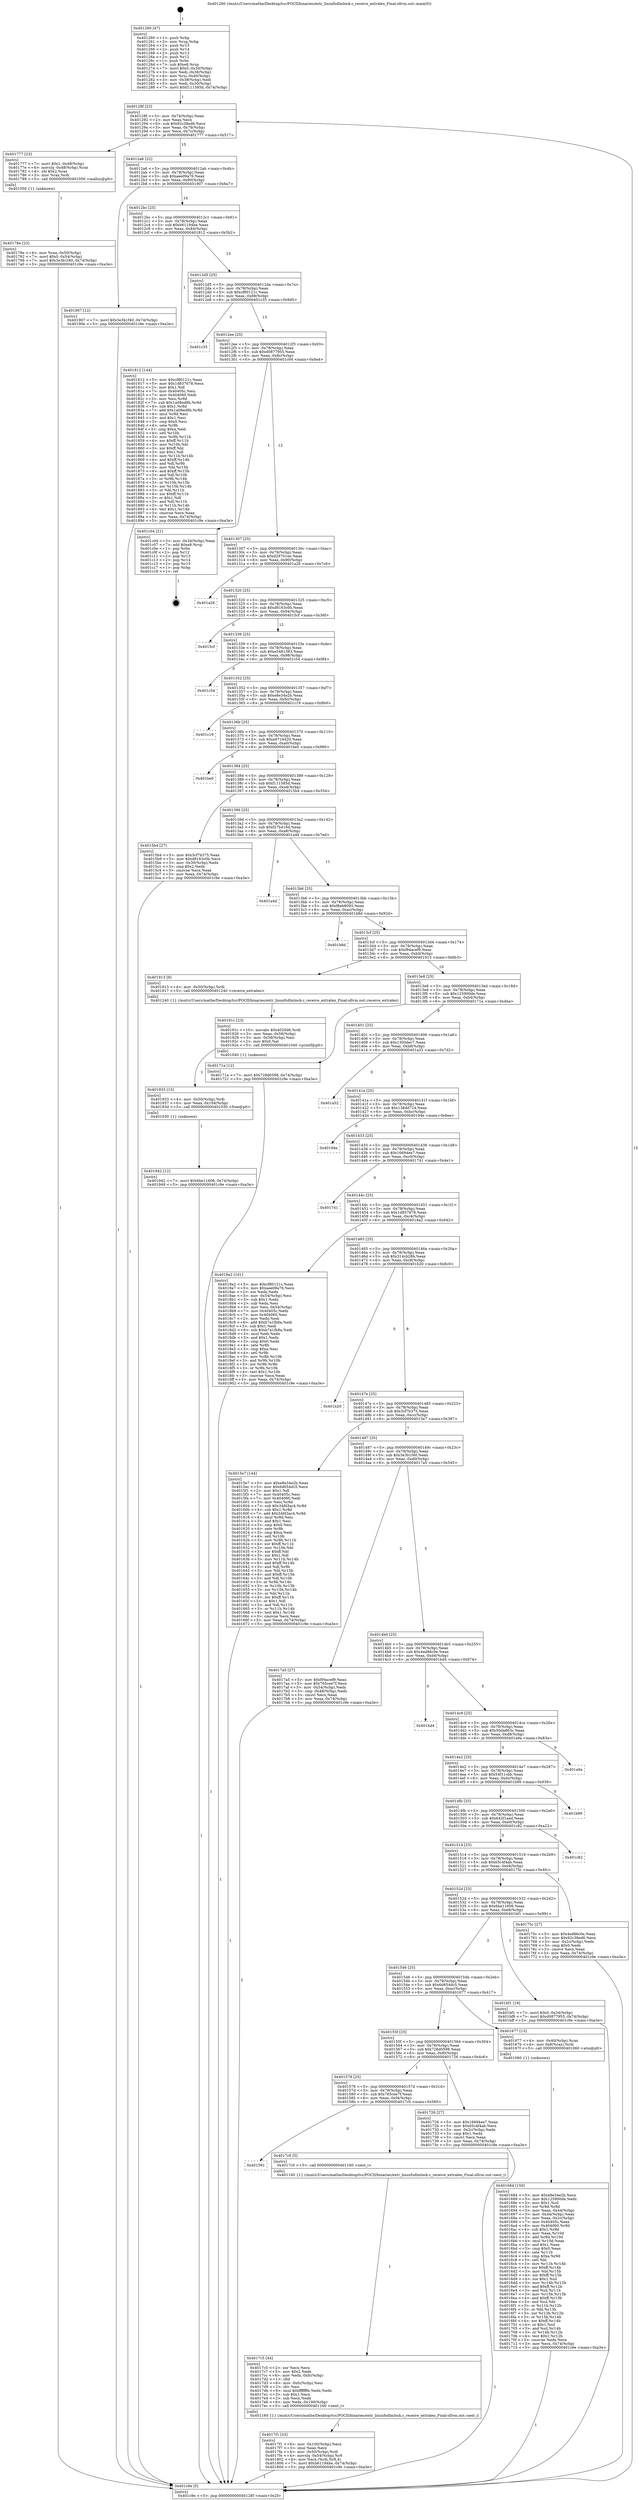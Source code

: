 digraph "0x401260" {
  label = "0x401260 (/mnt/c/Users/mathe/Desktop/tcc/POCII/binaries/extr_linuxfsdlmlock.c_receive_extralen_Final-ollvm.out::main(0))"
  labelloc = "t"
  node[shape=record]

  Entry [label="",width=0.3,height=0.3,shape=circle,fillcolor=black,style=filled]
  "0x40128f" [label="{
     0x40128f [23]\l
     | [instrs]\l
     &nbsp;&nbsp;0x40128f \<+3\>: mov -0x74(%rbp),%eax\l
     &nbsp;&nbsp;0x401292 \<+2\>: mov %eax,%ecx\l
     &nbsp;&nbsp;0x401294 \<+6\>: sub $0x92c38ed6,%ecx\l
     &nbsp;&nbsp;0x40129a \<+3\>: mov %eax,-0x78(%rbp)\l
     &nbsp;&nbsp;0x40129d \<+3\>: mov %ecx,-0x7c(%rbp)\l
     &nbsp;&nbsp;0x4012a0 \<+6\>: je 0000000000401777 \<main+0x517\>\l
  }"]
  "0x401777" [label="{
     0x401777 [23]\l
     | [instrs]\l
     &nbsp;&nbsp;0x401777 \<+7\>: movl $0x1,-0x48(%rbp)\l
     &nbsp;&nbsp;0x40177e \<+4\>: movslq -0x48(%rbp),%rax\l
     &nbsp;&nbsp;0x401782 \<+4\>: shl $0x2,%rax\l
     &nbsp;&nbsp;0x401786 \<+3\>: mov %rax,%rdi\l
     &nbsp;&nbsp;0x401789 \<+5\>: call 0000000000401050 \<malloc@plt\>\l
     | [calls]\l
     &nbsp;&nbsp;0x401050 \{1\} (unknown)\l
  }"]
  "0x4012a6" [label="{
     0x4012a6 [22]\l
     | [instrs]\l
     &nbsp;&nbsp;0x4012a6 \<+5\>: jmp 00000000004012ab \<main+0x4b\>\l
     &nbsp;&nbsp;0x4012ab \<+3\>: mov -0x78(%rbp),%eax\l
     &nbsp;&nbsp;0x4012ae \<+5\>: sub $0xaee09a76,%eax\l
     &nbsp;&nbsp;0x4012b3 \<+3\>: mov %eax,-0x80(%rbp)\l
     &nbsp;&nbsp;0x4012b6 \<+6\>: je 0000000000401907 \<main+0x6a7\>\l
  }"]
  Exit [label="",width=0.3,height=0.3,shape=circle,fillcolor=black,style=filled,peripheries=2]
  "0x401907" [label="{
     0x401907 [12]\l
     | [instrs]\l
     &nbsp;&nbsp;0x401907 \<+7\>: movl $0x3e3b1f40,-0x74(%rbp)\l
     &nbsp;&nbsp;0x40190e \<+5\>: jmp 0000000000401c9e \<main+0xa3e\>\l
  }"]
  "0x4012bc" [label="{
     0x4012bc [25]\l
     | [instrs]\l
     &nbsp;&nbsp;0x4012bc \<+5\>: jmp 00000000004012c1 \<main+0x61\>\l
     &nbsp;&nbsp;0x4012c1 \<+3\>: mov -0x78(%rbp),%eax\l
     &nbsp;&nbsp;0x4012c4 \<+5\>: sub $0xb61194be,%eax\l
     &nbsp;&nbsp;0x4012c9 \<+6\>: mov %eax,-0x84(%rbp)\l
     &nbsp;&nbsp;0x4012cf \<+6\>: je 0000000000401812 \<main+0x5b2\>\l
  }"]
  "0x401942" [label="{
     0x401942 [12]\l
     | [instrs]\l
     &nbsp;&nbsp;0x401942 \<+7\>: movl $0x6be11606,-0x74(%rbp)\l
     &nbsp;&nbsp;0x401949 \<+5\>: jmp 0000000000401c9e \<main+0xa3e\>\l
  }"]
  "0x401812" [label="{
     0x401812 [144]\l
     | [instrs]\l
     &nbsp;&nbsp;0x401812 \<+5\>: mov $0xcf80121c,%eax\l
     &nbsp;&nbsp;0x401817 \<+5\>: mov $0x1d837678,%ecx\l
     &nbsp;&nbsp;0x40181c \<+2\>: mov $0x1,%dl\l
     &nbsp;&nbsp;0x40181e \<+7\>: mov 0x40405c,%esi\l
     &nbsp;&nbsp;0x401825 \<+7\>: mov 0x404060,%edi\l
     &nbsp;&nbsp;0x40182c \<+3\>: mov %esi,%r8d\l
     &nbsp;&nbsp;0x40182f \<+7\>: sub $0x1a08ed8b,%r8d\l
     &nbsp;&nbsp;0x401836 \<+4\>: sub $0x1,%r8d\l
     &nbsp;&nbsp;0x40183a \<+7\>: add $0x1a08ed8b,%r8d\l
     &nbsp;&nbsp;0x401841 \<+4\>: imul %r8d,%esi\l
     &nbsp;&nbsp;0x401845 \<+3\>: and $0x1,%esi\l
     &nbsp;&nbsp;0x401848 \<+3\>: cmp $0x0,%esi\l
     &nbsp;&nbsp;0x40184b \<+4\>: sete %r9b\l
     &nbsp;&nbsp;0x40184f \<+3\>: cmp $0xa,%edi\l
     &nbsp;&nbsp;0x401852 \<+4\>: setl %r10b\l
     &nbsp;&nbsp;0x401856 \<+3\>: mov %r9b,%r11b\l
     &nbsp;&nbsp;0x401859 \<+4\>: xor $0xff,%r11b\l
     &nbsp;&nbsp;0x40185d \<+3\>: mov %r10b,%bl\l
     &nbsp;&nbsp;0x401860 \<+3\>: xor $0xff,%bl\l
     &nbsp;&nbsp;0x401863 \<+3\>: xor $0x1,%dl\l
     &nbsp;&nbsp;0x401866 \<+3\>: mov %r11b,%r14b\l
     &nbsp;&nbsp;0x401869 \<+4\>: and $0xff,%r14b\l
     &nbsp;&nbsp;0x40186d \<+3\>: and %dl,%r9b\l
     &nbsp;&nbsp;0x401870 \<+3\>: mov %bl,%r15b\l
     &nbsp;&nbsp;0x401873 \<+4\>: and $0xff,%r15b\l
     &nbsp;&nbsp;0x401877 \<+3\>: and %dl,%r10b\l
     &nbsp;&nbsp;0x40187a \<+3\>: or %r9b,%r14b\l
     &nbsp;&nbsp;0x40187d \<+3\>: or %r10b,%r15b\l
     &nbsp;&nbsp;0x401880 \<+3\>: xor %r15b,%r14b\l
     &nbsp;&nbsp;0x401883 \<+3\>: or %bl,%r11b\l
     &nbsp;&nbsp;0x401886 \<+4\>: xor $0xff,%r11b\l
     &nbsp;&nbsp;0x40188a \<+3\>: or $0x1,%dl\l
     &nbsp;&nbsp;0x40188d \<+3\>: and %dl,%r11b\l
     &nbsp;&nbsp;0x401890 \<+3\>: or %r11b,%r14b\l
     &nbsp;&nbsp;0x401893 \<+4\>: test $0x1,%r14b\l
     &nbsp;&nbsp;0x401897 \<+3\>: cmovne %ecx,%eax\l
     &nbsp;&nbsp;0x40189a \<+3\>: mov %eax,-0x74(%rbp)\l
     &nbsp;&nbsp;0x40189d \<+5\>: jmp 0000000000401c9e \<main+0xa3e\>\l
  }"]
  "0x4012d5" [label="{
     0x4012d5 [25]\l
     | [instrs]\l
     &nbsp;&nbsp;0x4012d5 \<+5\>: jmp 00000000004012da \<main+0x7a\>\l
     &nbsp;&nbsp;0x4012da \<+3\>: mov -0x78(%rbp),%eax\l
     &nbsp;&nbsp;0x4012dd \<+5\>: sub $0xcf80121c,%eax\l
     &nbsp;&nbsp;0x4012e2 \<+6\>: mov %eax,-0x88(%rbp)\l
     &nbsp;&nbsp;0x4012e8 \<+6\>: je 0000000000401c35 \<main+0x9d5\>\l
  }"]
  "0x401933" [label="{
     0x401933 [15]\l
     | [instrs]\l
     &nbsp;&nbsp;0x401933 \<+4\>: mov -0x50(%rbp),%rdi\l
     &nbsp;&nbsp;0x401937 \<+6\>: mov %eax,-0x104(%rbp)\l
     &nbsp;&nbsp;0x40193d \<+5\>: call 0000000000401030 \<free@plt\>\l
     | [calls]\l
     &nbsp;&nbsp;0x401030 \{1\} (unknown)\l
  }"]
  "0x401c35" [label="{
     0x401c35\l
  }", style=dashed]
  "0x4012ee" [label="{
     0x4012ee [25]\l
     | [instrs]\l
     &nbsp;&nbsp;0x4012ee \<+5\>: jmp 00000000004012f3 \<main+0x93\>\l
     &nbsp;&nbsp;0x4012f3 \<+3\>: mov -0x78(%rbp),%eax\l
     &nbsp;&nbsp;0x4012f6 \<+5\>: sub $0xd0877955,%eax\l
     &nbsp;&nbsp;0x4012fb \<+6\>: mov %eax,-0x8c(%rbp)\l
     &nbsp;&nbsp;0x401301 \<+6\>: je 0000000000401c04 \<main+0x9a4\>\l
  }"]
  "0x40191c" [label="{
     0x40191c [23]\l
     | [instrs]\l
     &nbsp;&nbsp;0x40191c \<+10\>: movabs $0x4020d6,%rdi\l
     &nbsp;&nbsp;0x401926 \<+3\>: mov %eax,-0x58(%rbp)\l
     &nbsp;&nbsp;0x401929 \<+3\>: mov -0x58(%rbp),%esi\l
     &nbsp;&nbsp;0x40192c \<+2\>: mov $0x0,%al\l
     &nbsp;&nbsp;0x40192e \<+5\>: call 0000000000401040 \<printf@plt\>\l
     | [calls]\l
     &nbsp;&nbsp;0x401040 \{1\} (unknown)\l
  }"]
  "0x401c04" [label="{
     0x401c04 [21]\l
     | [instrs]\l
     &nbsp;&nbsp;0x401c04 \<+3\>: mov -0x34(%rbp),%eax\l
     &nbsp;&nbsp;0x401c07 \<+7\>: add $0xe8,%rsp\l
     &nbsp;&nbsp;0x401c0e \<+1\>: pop %rbx\l
     &nbsp;&nbsp;0x401c0f \<+2\>: pop %r12\l
     &nbsp;&nbsp;0x401c11 \<+2\>: pop %r13\l
     &nbsp;&nbsp;0x401c13 \<+2\>: pop %r14\l
     &nbsp;&nbsp;0x401c15 \<+2\>: pop %r15\l
     &nbsp;&nbsp;0x401c17 \<+1\>: pop %rbp\l
     &nbsp;&nbsp;0x401c18 \<+1\>: ret\l
  }"]
  "0x401307" [label="{
     0x401307 [25]\l
     | [instrs]\l
     &nbsp;&nbsp;0x401307 \<+5\>: jmp 000000000040130c \<main+0xac\>\l
     &nbsp;&nbsp;0x40130c \<+3\>: mov -0x78(%rbp),%eax\l
     &nbsp;&nbsp;0x40130f \<+5\>: sub $0xd29701ee,%eax\l
     &nbsp;&nbsp;0x401314 \<+6\>: mov %eax,-0x90(%rbp)\l
     &nbsp;&nbsp;0x40131a \<+6\>: je 0000000000401a26 \<main+0x7c6\>\l
  }"]
  "0x4017f1" [label="{
     0x4017f1 [33]\l
     | [instrs]\l
     &nbsp;&nbsp;0x4017f1 \<+6\>: mov -0x100(%rbp),%ecx\l
     &nbsp;&nbsp;0x4017f7 \<+3\>: imul %eax,%ecx\l
     &nbsp;&nbsp;0x4017fa \<+4\>: mov -0x50(%rbp),%rdi\l
     &nbsp;&nbsp;0x4017fe \<+4\>: movslq -0x54(%rbp),%r8\l
     &nbsp;&nbsp;0x401802 \<+4\>: mov %ecx,(%rdi,%r8,4)\l
     &nbsp;&nbsp;0x401806 \<+7\>: movl $0xb61194be,-0x74(%rbp)\l
     &nbsp;&nbsp;0x40180d \<+5\>: jmp 0000000000401c9e \<main+0xa3e\>\l
  }"]
  "0x401a26" [label="{
     0x401a26\l
  }", style=dashed]
  "0x401320" [label="{
     0x401320 [25]\l
     | [instrs]\l
     &nbsp;&nbsp;0x401320 \<+5\>: jmp 0000000000401325 \<main+0xc5\>\l
     &nbsp;&nbsp;0x401325 \<+3\>: mov -0x78(%rbp),%eax\l
     &nbsp;&nbsp;0x401328 \<+5\>: sub $0xd8163c0b,%eax\l
     &nbsp;&nbsp;0x40132d \<+6\>: mov %eax,-0x94(%rbp)\l
     &nbsp;&nbsp;0x401333 \<+6\>: je 00000000004015cf \<main+0x36f\>\l
  }"]
  "0x4017c5" [label="{
     0x4017c5 [44]\l
     | [instrs]\l
     &nbsp;&nbsp;0x4017c5 \<+2\>: xor %ecx,%ecx\l
     &nbsp;&nbsp;0x4017c7 \<+5\>: mov $0x2,%edx\l
     &nbsp;&nbsp;0x4017cc \<+6\>: mov %edx,-0xfc(%rbp)\l
     &nbsp;&nbsp;0x4017d2 \<+1\>: cltd\l
     &nbsp;&nbsp;0x4017d3 \<+6\>: mov -0xfc(%rbp),%esi\l
     &nbsp;&nbsp;0x4017d9 \<+2\>: idiv %esi\l
     &nbsp;&nbsp;0x4017db \<+6\>: imul $0xfffffffe,%edx,%edx\l
     &nbsp;&nbsp;0x4017e1 \<+3\>: sub $0x1,%ecx\l
     &nbsp;&nbsp;0x4017e4 \<+2\>: sub %ecx,%edx\l
     &nbsp;&nbsp;0x4017e6 \<+6\>: mov %edx,-0x100(%rbp)\l
     &nbsp;&nbsp;0x4017ec \<+5\>: call 0000000000401160 \<next_i\>\l
     | [calls]\l
     &nbsp;&nbsp;0x401160 \{1\} (/mnt/c/Users/mathe/Desktop/tcc/POCII/binaries/extr_linuxfsdlmlock.c_receive_extralen_Final-ollvm.out::next_i)\l
  }"]
  "0x4015cf" [label="{
     0x4015cf\l
  }", style=dashed]
  "0x401339" [label="{
     0x401339 [25]\l
     | [instrs]\l
     &nbsp;&nbsp;0x401339 \<+5\>: jmp 000000000040133e \<main+0xde\>\l
     &nbsp;&nbsp;0x40133e \<+3\>: mov -0x78(%rbp),%eax\l
     &nbsp;&nbsp;0x401341 \<+5\>: sub $0xe3481383,%eax\l
     &nbsp;&nbsp;0x401346 \<+6\>: mov %eax,-0x98(%rbp)\l
     &nbsp;&nbsp;0x40134c \<+6\>: je 0000000000401c54 \<main+0x9f4\>\l
  }"]
  "0x401591" [label="{
     0x401591\l
  }", style=dashed]
  "0x401c54" [label="{
     0x401c54\l
  }", style=dashed]
  "0x401352" [label="{
     0x401352 [25]\l
     | [instrs]\l
     &nbsp;&nbsp;0x401352 \<+5\>: jmp 0000000000401357 \<main+0xf7\>\l
     &nbsp;&nbsp;0x401357 \<+3\>: mov -0x78(%rbp),%eax\l
     &nbsp;&nbsp;0x40135a \<+5\>: sub $0xe8e34e2b,%eax\l
     &nbsp;&nbsp;0x40135f \<+6\>: mov %eax,-0x9c(%rbp)\l
     &nbsp;&nbsp;0x401365 \<+6\>: je 0000000000401c19 \<main+0x9b9\>\l
  }"]
  "0x4017c0" [label="{
     0x4017c0 [5]\l
     | [instrs]\l
     &nbsp;&nbsp;0x4017c0 \<+5\>: call 0000000000401160 \<next_i\>\l
     | [calls]\l
     &nbsp;&nbsp;0x401160 \{1\} (/mnt/c/Users/mathe/Desktop/tcc/POCII/binaries/extr_linuxfsdlmlock.c_receive_extralen_Final-ollvm.out::next_i)\l
  }"]
  "0x401c19" [label="{
     0x401c19\l
  }", style=dashed]
  "0x40136b" [label="{
     0x40136b [25]\l
     | [instrs]\l
     &nbsp;&nbsp;0x40136b \<+5\>: jmp 0000000000401370 \<main+0x110\>\l
     &nbsp;&nbsp;0x401370 \<+3\>: mov -0x78(%rbp),%eax\l
     &nbsp;&nbsp;0x401373 \<+5\>: sub $0xe9716420,%eax\l
     &nbsp;&nbsp;0x401378 \<+6\>: mov %eax,-0xa0(%rbp)\l
     &nbsp;&nbsp;0x40137e \<+6\>: je 0000000000401be0 \<main+0x980\>\l
  }"]
  "0x40178e" [label="{
     0x40178e [23]\l
     | [instrs]\l
     &nbsp;&nbsp;0x40178e \<+4\>: mov %rax,-0x50(%rbp)\l
     &nbsp;&nbsp;0x401792 \<+7\>: movl $0x0,-0x54(%rbp)\l
     &nbsp;&nbsp;0x401799 \<+7\>: movl $0x3e3b1f40,-0x74(%rbp)\l
     &nbsp;&nbsp;0x4017a0 \<+5\>: jmp 0000000000401c9e \<main+0xa3e\>\l
  }"]
  "0x401be0" [label="{
     0x401be0\l
  }", style=dashed]
  "0x401384" [label="{
     0x401384 [25]\l
     | [instrs]\l
     &nbsp;&nbsp;0x401384 \<+5\>: jmp 0000000000401389 \<main+0x129\>\l
     &nbsp;&nbsp;0x401389 \<+3\>: mov -0x78(%rbp),%eax\l
     &nbsp;&nbsp;0x40138c \<+5\>: sub $0xf111585d,%eax\l
     &nbsp;&nbsp;0x401391 \<+6\>: mov %eax,-0xa4(%rbp)\l
     &nbsp;&nbsp;0x401397 \<+6\>: je 00000000004015b4 \<main+0x354\>\l
  }"]
  "0x401578" [label="{
     0x401578 [25]\l
     | [instrs]\l
     &nbsp;&nbsp;0x401578 \<+5\>: jmp 000000000040157d \<main+0x31d\>\l
     &nbsp;&nbsp;0x40157d \<+3\>: mov -0x78(%rbp),%eax\l
     &nbsp;&nbsp;0x401580 \<+5\>: sub $0x765cee7f,%eax\l
     &nbsp;&nbsp;0x401585 \<+6\>: mov %eax,-0xf4(%rbp)\l
     &nbsp;&nbsp;0x40158b \<+6\>: je 00000000004017c0 \<main+0x560\>\l
  }"]
  "0x4015b4" [label="{
     0x4015b4 [27]\l
     | [instrs]\l
     &nbsp;&nbsp;0x4015b4 \<+5\>: mov $0x3cf7b375,%eax\l
     &nbsp;&nbsp;0x4015b9 \<+5\>: mov $0xd8163c0b,%ecx\l
     &nbsp;&nbsp;0x4015be \<+3\>: mov -0x30(%rbp),%edx\l
     &nbsp;&nbsp;0x4015c1 \<+3\>: cmp $0x2,%edx\l
     &nbsp;&nbsp;0x4015c4 \<+3\>: cmovne %ecx,%eax\l
     &nbsp;&nbsp;0x4015c7 \<+3\>: mov %eax,-0x74(%rbp)\l
     &nbsp;&nbsp;0x4015ca \<+5\>: jmp 0000000000401c9e \<main+0xa3e\>\l
  }"]
  "0x40139d" [label="{
     0x40139d [25]\l
     | [instrs]\l
     &nbsp;&nbsp;0x40139d \<+5\>: jmp 00000000004013a2 \<main+0x142\>\l
     &nbsp;&nbsp;0x4013a2 \<+3\>: mov -0x78(%rbp),%eax\l
     &nbsp;&nbsp;0x4013a5 \<+5\>: sub $0xf27b416d,%eax\l
     &nbsp;&nbsp;0x4013aa \<+6\>: mov %eax,-0xa8(%rbp)\l
     &nbsp;&nbsp;0x4013b0 \<+6\>: je 0000000000401a4d \<main+0x7ed\>\l
  }"]
  "0x401c9e" [label="{
     0x401c9e [5]\l
     | [instrs]\l
     &nbsp;&nbsp;0x401c9e \<+5\>: jmp 000000000040128f \<main+0x2f\>\l
  }"]
  "0x401260" [label="{
     0x401260 [47]\l
     | [instrs]\l
     &nbsp;&nbsp;0x401260 \<+1\>: push %rbp\l
     &nbsp;&nbsp;0x401261 \<+3\>: mov %rsp,%rbp\l
     &nbsp;&nbsp;0x401264 \<+2\>: push %r15\l
     &nbsp;&nbsp;0x401266 \<+2\>: push %r14\l
     &nbsp;&nbsp;0x401268 \<+2\>: push %r13\l
     &nbsp;&nbsp;0x40126a \<+2\>: push %r12\l
     &nbsp;&nbsp;0x40126c \<+1\>: push %rbx\l
     &nbsp;&nbsp;0x40126d \<+7\>: sub $0xe8,%rsp\l
     &nbsp;&nbsp;0x401274 \<+7\>: movl $0x0,-0x34(%rbp)\l
     &nbsp;&nbsp;0x40127b \<+3\>: mov %edi,-0x38(%rbp)\l
     &nbsp;&nbsp;0x40127e \<+4\>: mov %rsi,-0x40(%rbp)\l
     &nbsp;&nbsp;0x401282 \<+3\>: mov -0x38(%rbp),%edi\l
     &nbsp;&nbsp;0x401285 \<+3\>: mov %edi,-0x30(%rbp)\l
     &nbsp;&nbsp;0x401288 \<+7\>: movl $0xf111585d,-0x74(%rbp)\l
  }"]
  "0x401726" [label="{
     0x401726 [27]\l
     | [instrs]\l
     &nbsp;&nbsp;0x401726 \<+5\>: mov $0x16694ee7,%eax\l
     &nbsp;&nbsp;0x40172b \<+5\>: mov $0x65c4f4ab,%ecx\l
     &nbsp;&nbsp;0x401730 \<+3\>: mov -0x2c(%rbp),%edx\l
     &nbsp;&nbsp;0x401733 \<+3\>: cmp $0x1,%edx\l
     &nbsp;&nbsp;0x401736 \<+3\>: cmovl %ecx,%eax\l
     &nbsp;&nbsp;0x401739 \<+3\>: mov %eax,-0x74(%rbp)\l
     &nbsp;&nbsp;0x40173c \<+5\>: jmp 0000000000401c9e \<main+0xa3e\>\l
  }"]
  "0x401a4d" [label="{
     0x401a4d\l
  }", style=dashed]
  "0x4013b6" [label="{
     0x4013b6 [25]\l
     | [instrs]\l
     &nbsp;&nbsp;0x4013b6 \<+5\>: jmp 00000000004013bb \<main+0x15b\>\l
     &nbsp;&nbsp;0x4013bb \<+3\>: mov -0x78(%rbp),%eax\l
     &nbsp;&nbsp;0x4013be \<+5\>: sub $0xf8eb8093,%eax\l
     &nbsp;&nbsp;0x4013c3 \<+6\>: mov %eax,-0xac(%rbp)\l
     &nbsp;&nbsp;0x4013c9 \<+6\>: je 0000000000401b8d \<main+0x92d\>\l
  }"]
  "0x401684" [label="{
     0x401684 [150]\l
     | [instrs]\l
     &nbsp;&nbsp;0x401684 \<+5\>: mov $0xe8e34e2b,%ecx\l
     &nbsp;&nbsp;0x401689 \<+5\>: mov $0x125900de,%edx\l
     &nbsp;&nbsp;0x40168e \<+3\>: mov $0x1,%sil\l
     &nbsp;&nbsp;0x401691 \<+3\>: xor %r8d,%r8d\l
     &nbsp;&nbsp;0x401694 \<+3\>: mov %eax,-0x44(%rbp)\l
     &nbsp;&nbsp;0x401697 \<+3\>: mov -0x44(%rbp),%eax\l
     &nbsp;&nbsp;0x40169a \<+3\>: mov %eax,-0x2c(%rbp)\l
     &nbsp;&nbsp;0x40169d \<+7\>: mov 0x40405c,%eax\l
     &nbsp;&nbsp;0x4016a4 \<+8\>: mov 0x404060,%r9d\l
     &nbsp;&nbsp;0x4016ac \<+4\>: sub $0x1,%r8d\l
     &nbsp;&nbsp;0x4016b0 \<+3\>: mov %eax,%r10d\l
     &nbsp;&nbsp;0x4016b3 \<+3\>: add %r8d,%r10d\l
     &nbsp;&nbsp;0x4016b6 \<+4\>: imul %r10d,%eax\l
     &nbsp;&nbsp;0x4016ba \<+3\>: and $0x1,%eax\l
     &nbsp;&nbsp;0x4016bd \<+3\>: cmp $0x0,%eax\l
     &nbsp;&nbsp;0x4016c0 \<+4\>: sete %r11b\l
     &nbsp;&nbsp;0x4016c4 \<+4\>: cmp $0xa,%r9d\l
     &nbsp;&nbsp;0x4016c8 \<+3\>: setl %bl\l
     &nbsp;&nbsp;0x4016cb \<+3\>: mov %r11b,%r14b\l
     &nbsp;&nbsp;0x4016ce \<+4\>: xor $0xff,%r14b\l
     &nbsp;&nbsp;0x4016d2 \<+3\>: mov %bl,%r15b\l
     &nbsp;&nbsp;0x4016d5 \<+4\>: xor $0xff,%r15b\l
     &nbsp;&nbsp;0x4016d9 \<+4\>: xor $0x1,%sil\l
     &nbsp;&nbsp;0x4016dd \<+3\>: mov %r14b,%r12b\l
     &nbsp;&nbsp;0x4016e0 \<+4\>: and $0xff,%r12b\l
     &nbsp;&nbsp;0x4016e4 \<+3\>: and %sil,%r11b\l
     &nbsp;&nbsp;0x4016e7 \<+3\>: mov %r15b,%r13b\l
     &nbsp;&nbsp;0x4016ea \<+4\>: and $0xff,%r13b\l
     &nbsp;&nbsp;0x4016ee \<+3\>: and %sil,%bl\l
     &nbsp;&nbsp;0x4016f1 \<+3\>: or %r11b,%r12b\l
     &nbsp;&nbsp;0x4016f4 \<+3\>: or %bl,%r13b\l
     &nbsp;&nbsp;0x4016f7 \<+3\>: xor %r13b,%r12b\l
     &nbsp;&nbsp;0x4016fa \<+3\>: or %r15b,%r14b\l
     &nbsp;&nbsp;0x4016fd \<+4\>: xor $0xff,%r14b\l
     &nbsp;&nbsp;0x401701 \<+4\>: or $0x1,%sil\l
     &nbsp;&nbsp;0x401705 \<+3\>: and %sil,%r14b\l
     &nbsp;&nbsp;0x401708 \<+3\>: or %r14b,%r12b\l
     &nbsp;&nbsp;0x40170b \<+4\>: test $0x1,%r12b\l
     &nbsp;&nbsp;0x40170f \<+3\>: cmovne %edx,%ecx\l
     &nbsp;&nbsp;0x401712 \<+3\>: mov %ecx,-0x74(%rbp)\l
     &nbsp;&nbsp;0x401715 \<+5\>: jmp 0000000000401c9e \<main+0xa3e\>\l
  }"]
  "0x401b8d" [label="{
     0x401b8d\l
  }", style=dashed]
  "0x4013cf" [label="{
     0x4013cf [25]\l
     | [instrs]\l
     &nbsp;&nbsp;0x4013cf \<+5\>: jmp 00000000004013d4 \<main+0x174\>\l
     &nbsp;&nbsp;0x4013d4 \<+3\>: mov -0x78(%rbp),%eax\l
     &nbsp;&nbsp;0x4013d7 \<+5\>: sub $0xf94acef9,%eax\l
     &nbsp;&nbsp;0x4013dc \<+6\>: mov %eax,-0xb0(%rbp)\l
     &nbsp;&nbsp;0x4013e2 \<+6\>: je 0000000000401913 \<main+0x6b3\>\l
  }"]
  "0x40155f" [label="{
     0x40155f [25]\l
     | [instrs]\l
     &nbsp;&nbsp;0x40155f \<+5\>: jmp 0000000000401564 \<main+0x304\>\l
     &nbsp;&nbsp;0x401564 \<+3\>: mov -0x78(%rbp),%eax\l
     &nbsp;&nbsp;0x401567 \<+5\>: sub $0x728d0598,%eax\l
     &nbsp;&nbsp;0x40156c \<+6\>: mov %eax,-0xf0(%rbp)\l
     &nbsp;&nbsp;0x401572 \<+6\>: je 0000000000401726 \<main+0x4c6\>\l
  }"]
  "0x401913" [label="{
     0x401913 [9]\l
     | [instrs]\l
     &nbsp;&nbsp;0x401913 \<+4\>: mov -0x50(%rbp),%rdi\l
     &nbsp;&nbsp;0x401917 \<+5\>: call 0000000000401240 \<receive_extralen\>\l
     | [calls]\l
     &nbsp;&nbsp;0x401240 \{1\} (/mnt/c/Users/mathe/Desktop/tcc/POCII/binaries/extr_linuxfsdlmlock.c_receive_extralen_Final-ollvm.out::receive_extralen)\l
  }"]
  "0x4013e8" [label="{
     0x4013e8 [25]\l
     | [instrs]\l
     &nbsp;&nbsp;0x4013e8 \<+5\>: jmp 00000000004013ed \<main+0x18d\>\l
     &nbsp;&nbsp;0x4013ed \<+3\>: mov -0x78(%rbp),%eax\l
     &nbsp;&nbsp;0x4013f0 \<+5\>: sub $0x125900de,%eax\l
     &nbsp;&nbsp;0x4013f5 \<+6\>: mov %eax,-0xb4(%rbp)\l
     &nbsp;&nbsp;0x4013fb \<+6\>: je 000000000040171a \<main+0x4ba\>\l
  }"]
  "0x401677" [label="{
     0x401677 [13]\l
     | [instrs]\l
     &nbsp;&nbsp;0x401677 \<+4\>: mov -0x40(%rbp),%rax\l
     &nbsp;&nbsp;0x40167b \<+4\>: mov 0x8(%rax),%rdi\l
     &nbsp;&nbsp;0x40167f \<+5\>: call 0000000000401060 \<atoi@plt\>\l
     | [calls]\l
     &nbsp;&nbsp;0x401060 \{1\} (unknown)\l
  }"]
  "0x40171a" [label="{
     0x40171a [12]\l
     | [instrs]\l
     &nbsp;&nbsp;0x40171a \<+7\>: movl $0x728d0598,-0x74(%rbp)\l
     &nbsp;&nbsp;0x401721 \<+5\>: jmp 0000000000401c9e \<main+0xa3e\>\l
  }"]
  "0x401401" [label="{
     0x401401 [25]\l
     | [instrs]\l
     &nbsp;&nbsp;0x401401 \<+5\>: jmp 0000000000401406 \<main+0x1a6\>\l
     &nbsp;&nbsp;0x401406 \<+3\>: mov -0x78(%rbp),%eax\l
     &nbsp;&nbsp;0x401409 \<+5\>: sub $0x1300dec7,%eax\l
     &nbsp;&nbsp;0x40140e \<+6\>: mov %eax,-0xb8(%rbp)\l
     &nbsp;&nbsp;0x401414 \<+6\>: je 0000000000401a32 \<main+0x7d2\>\l
  }"]
  "0x401546" [label="{
     0x401546 [25]\l
     | [instrs]\l
     &nbsp;&nbsp;0x401546 \<+5\>: jmp 000000000040154b \<main+0x2eb\>\l
     &nbsp;&nbsp;0x40154b \<+3\>: mov -0x78(%rbp),%eax\l
     &nbsp;&nbsp;0x40154e \<+5\>: sub $0x6d654dc5,%eax\l
     &nbsp;&nbsp;0x401553 \<+6\>: mov %eax,-0xec(%rbp)\l
     &nbsp;&nbsp;0x401559 \<+6\>: je 0000000000401677 \<main+0x417\>\l
  }"]
  "0x401a32" [label="{
     0x401a32\l
  }", style=dashed]
  "0x40141a" [label="{
     0x40141a [25]\l
     | [instrs]\l
     &nbsp;&nbsp;0x40141a \<+5\>: jmp 000000000040141f \<main+0x1bf\>\l
     &nbsp;&nbsp;0x40141f \<+3\>: mov -0x78(%rbp),%eax\l
     &nbsp;&nbsp;0x401422 \<+5\>: sub $0x138dd724,%eax\l
     &nbsp;&nbsp;0x401427 \<+6\>: mov %eax,-0xbc(%rbp)\l
     &nbsp;&nbsp;0x40142d \<+6\>: je 000000000040194e \<main+0x6ee\>\l
  }"]
  "0x401bf1" [label="{
     0x401bf1 [19]\l
     | [instrs]\l
     &nbsp;&nbsp;0x401bf1 \<+7\>: movl $0x0,-0x34(%rbp)\l
     &nbsp;&nbsp;0x401bf8 \<+7\>: movl $0xd0877955,-0x74(%rbp)\l
     &nbsp;&nbsp;0x401bff \<+5\>: jmp 0000000000401c9e \<main+0xa3e\>\l
  }"]
  "0x40194e" [label="{
     0x40194e\l
  }", style=dashed]
  "0x401433" [label="{
     0x401433 [25]\l
     | [instrs]\l
     &nbsp;&nbsp;0x401433 \<+5\>: jmp 0000000000401438 \<main+0x1d8\>\l
     &nbsp;&nbsp;0x401438 \<+3\>: mov -0x78(%rbp),%eax\l
     &nbsp;&nbsp;0x40143b \<+5\>: sub $0x16694ee7,%eax\l
     &nbsp;&nbsp;0x401440 \<+6\>: mov %eax,-0xc0(%rbp)\l
     &nbsp;&nbsp;0x401446 \<+6\>: je 0000000000401741 \<main+0x4e1\>\l
  }"]
  "0x40152d" [label="{
     0x40152d [25]\l
     | [instrs]\l
     &nbsp;&nbsp;0x40152d \<+5\>: jmp 0000000000401532 \<main+0x2d2\>\l
     &nbsp;&nbsp;0x401532 \<+3\>: mov -0x78(%rbp),%eax\l
     &nbsp;&nbsp;0x401535 \<+5\>: sub $0x6be11606,%eax\l
     &nbsp;&nbsp;0x40153a \<+6\>: mov %eax,-0xe8(%rbp)\l
     &nbsp;&nbsp;0x401540 \<+6\>: je 0000000000401bf1 \<main+0x991\>\l
  }"]
  "0x401741" [label="{
     0x401741\l
  }", style=dashed]
  "0x40144c" [label="{
     0x40144c [25]\l
     | [instrs]\l
     &nbsp;&nbsp;0x40144c \<+5\>: jmp 0000000000401451 \<main+0x1f1\>\l
     &nbsp;&nbsp;0x401451 \<+3\>: mov -0x78(%rbp),%eax\l
     &nbsp;&nbsp;0x401454 \<+5\>: sub $0x1d837678,%eax\l
     &nbsp;&nbsp;0x401459 \<+6\>: mov %eax,-0xc4(%rbp)\l
     &nbsp;&nbsp;0x40145f \<+6\>: je 00000000004018a2 \<main+0x642\>\l
  }"]
  "0x40175c" [label="{
     0x40175c [27]\l
     | [instrs]\l
     &nbsp;&nbsp;0x40175c \<+5\>: mov $0x4ed86c0e,%eax\l
     &nbsp;&nbsp;0x401761 \<+5\>: mov $0x92c38ed6,%ecx\l
     &nbsp;&nbsp;0x401766 \<+3\>: mov -0x2c(%rbp),%edx\l
     &nbsp;&nbsp;0x401769 \<+3\>: cmp $0x0,%edx\l
     &nbsp;&nbsp;0x40176c \<+3\>: cmove %ecx,%eax\l
     &nbsp;&nbsp;0x40176f \<+3\>: mov %eax,-0x74(%rbp)\l
     &nbsp;&nbsp;0x401772 \<+5\>: jmp 0000000000401c9e \<main+0xa3e\>\l
  }"]
  "0x4018a2" [label="{
     0x4018a2 [101]\l
     | [instrs]\l
     &nbsp;&nbsp;0x4018a2 \<+5\>: mov $0xcf80121c,%eax\l
     &nbsp;&nbsp;0x4018a7 \<+5\>: mov $0xaee09a76,%ecx\l
     &nbsp;&nbsp;0x4018ac \<+2\>: xor %edx,%edx\l
     &nbsp;&nbsp;0x4018ae \<+3\>: mov -0x54(%rbp),%esi\l
     &nbsp;&nbsp;0x4018b1 \<+3\>: sub $0x1,%edx\l
     &nbsp;&nbsp;0x4018b4 \<+2\>: sub %edx,%esi\l
     &nbsp;&nbsp;0x4018b6 \<+3\>: mov %esi,-0x54(%rbp)\l
     &nbsp;&nbsp;0x4018b9 \<+7\>: mov 0x40405c,%edx\l
     &nbsp;&nbsp;0x4018c0 \<+7\>: mov 0x404060,%esi\l
     &nbsp;&nbsp;0x4018c7 \<+2\>: mov %edx,%edi\l
     &nbsp;&nbsp;0x4018c9 \<+6\>: add $0xb7a1fb8a,%edi\l
     &nbsp;&nbsp;0x4018cf \<+3\>: sub $0x1,%edi\l
     &nbsp;&nbsp;0x4018d2 \<+6\>: sub $0xb7a1fb8a,%edi\l
     &nbsp;&nbsp;0x4018d8 \<+3\>: imul %edi,%edx\l
     &nbsp;&nbsp;0x4018db \<+3\>: and $0x1,%edx\l
     &nbsp;&nbsp;0x4018de \<+3\>: cmp $0x0,%edx\l
     &nbsp;&nbsp;0x4018e1 \<+4\>: sete %r8b\l
     &nbsp;&nbsp;0x4018e5 \<+3\>: cmp $0xa,%esi\l
     &nbsp;&nbsp;0x4018e8 \<+4\>: setl %r9b\l
     &nbsp;&nbsp;0x4018ec \<+3\>: mov %r8b,%r10b\l
     &nbsp;&nbsp;0x4018ef \<+3\>: and %r9b,%r10b\l
     &nbsp;&nbsp;0x4018f2 \<+3\>: xor %r9b,%r8b\l
     &nbsp;&nbsp;0x4018f5 \<+3\>: or %r8b,%r10b\l
     &nbsp;&nbsp;0x4018f8 \<+4\>: test $0x1,%r10b\l
     &nbsp;&nbsp;0x4018fc \<+3\>: cmovne %ecx,%eax\l
     &nbsp;&nbsp;0x4018ff \<+3\>: mov %eax,-0x74(%rbp)\l
     &nbsp;&nbsp;0x401902 \<+5\>: jmp 0000000000401c9e \<main+0xa3e\>\l
  }"]
  "0x401465" [label="{
     0x401465 [25]\l
     | [instrs]\l
     &nbsp;&nbsp;0x401465 \<+5\>: jmp 000000000040146a \<main+0x20a\>\l
     &nbsp;&nbsp;0x40146a \<+3\>: mov -0x78(%rbp),%eax\l
     &nbsp;&nbsp;0x40146d \<+5\>: sub $0x314cb28b,%eax\l
     &nbsp;&nbsp;0x401472 \<+6\>: mov %eax,-0xc8(%rbp)\l
     &nbsp;&nbsp;0x401478 \<+6\>: je 0000000000401b20 \<main+0x8c0\>\l
  }"]
  "0x401514" [label="{
     0x401514 [25]\l
     | [instrs]\l
     &nbsp;&nbsp;0x401514 \<+5\>: jmp 0000000000401519 \<main+0x2b9\>\l
     &nbsp;&nbsp;0x401519 \<+3\>: mov -0x78(%rbp),%eax\l
     &nbsp;&nbsp;0x40151c \<+5\>: sub $0x65c4f4ab,%eax\l
     &nbsp;&nbsp;0x401521 \<+6\>: mov %eax,-0xe4(%rbp)\l
     &nbsp;&nbsp;0x401527 \<+6\>: je 000000000040175c \<main+0x4fc\>\l
  }"]
  "0x401b20" [label="{
     0x401b20\l
  }", style=dashed]
  "0x40147e" [label="{
     0x40147e [25]\l
     | [instrs]\l
     &nbsp;&nbsp;0x40147e \<+5\>: jmp 0000000000401483 \<main+0x223\>\l
     &nbsp;&nbsp;0x401483 \<+3\>: mov -0x78(%rbp),%eax\l
     &nbsp;&nbsp;0x401486 \<+5\>: sub $0x3cf7b375,%eax\l
     &nbsp;&nbsp;0x40148b \<+6\>: mov %eax,-0xcc(%rbp)\l
     &nbsp;&nbsp;0x401491 \<+6\>: je 00000000004015e7 \<main+0x387\>\l
  }"]
  "0x401c82" [label="{
     0x401c82\l
  }", style=dashed]
  "0x4015e7" [label="{
     0x4015e7 [144]\l
     | [instrs]\l
     &nbsp;&nbsp;0x4015e7 \<+5\>: mov $0xe8e34e2b,%eax\l
     &nbsp;&nbsp;0x4015ec \<+5\>: mov $0x6d654dc5,%ecx\l
     &nbsp;&nbsp;0x4015f1 \<+2\>: mov $0x1,%dl\l
     &nbsp;&nbsp;0x4015f3 \<+7\>: mov 0x40405c,%esi\l
     &nbsp;&nbsp;0x4015fa \<+7\>: mov 0x404060,%edi\l
     &nbsp;&nbsp;0x401601 \<+3\>: mov %esi,%r8d\l
     &nbsp;&nbsp;0x401604 \<+7\>: sub $0x34fd3ac4,%r8d\l
     &nbsp;&nbsp;0x40160b \<+4\>: sub $0x1,%r8d\l
     &nbsp;&nbsp;0x40160f \<+7\>: add $0x34fd3ac4,%r8d\l
     &nbsp;&nbsp;0x401616 \<+4\>: imul %r8d,%esi\l
     &nbsp;&nbsp;0x40161a \<+3\>: and $0x1,%esi\l
     &nbsp;&nbsp;0x40161d \<+3\>: cmp $0x0,%esi\l
     &nbsp;&nbsp;0x401620 \<+4\>: sete %r9b\l
     &nbsp;&nbsp;0x401624 \<+3\>: cmp $0xa,%edi\l
     &nbsp;&nbsp;0x401627 \<+4\>: setl %r10b\l
     &nbsp;&nbsp;0x40162b \<+3\>: mov %r9b,%r11b\l
     &nbsp;&nbsp;0x40162e \<+4\>: xor $0xff,%r11b\l
     &nbsp;&nbsp;0x401632 \<+3\>: mov %r10b,%bl\l
     &nbsp;&nbsp;0x401635 \<+3\>: xor $0xff,%bl\l
     &nbsp;&nbsp;0x401638 \<+3\>: xor $0x1,%dl\l
     &nbsp;&nbsp;0x40163b \<+3\>: mov %r11b,%r14b\l
     &nbsp;&nbsp;0x40163e \<+4\>: and $0xff,%r14b\l
     &nbsp;&nbsp;0x401642 \<+3\>: and %dl,%r9b\l
     &nbsp;&nbsp;0x401645 \<+3\>: mov %bl,%r15b\l
     &nbsp;&nbsp;0x401648 \<+4\>: and $0xff,%r15b\l
     &nbsp;&nbsp;0x40164c \<+3\>: and %dl,%r10b\l
     &nbsp;&nbsp;0x40164f \<+3\>: or %r9b,%r14b\l
     &nbsp;&nbsp;0x401652 \<+3\>: or %r10b,%r15b\l
     &nbsp;&nbsp;0x401655 \<+3\>: xor %r15b,%r14b\l
     &nbsp;&nbsp;0x401658 \<+3\>: or %bl,%r11b\l
     &nbsp;&nbsp;0x40165b \<+4\>: xor $0xff,%r11b\l
     &nbsp;&nbsp;0x40165f \<+3\>: or $0x1,%dl\l
     &nbsp;&nbsp;0x401662 \<+3\>: and %dl,%r11b\l
     &nbsp;&nbsp;0x401665 \<+3\>: or %r11b,%r14b\l
     &nbsp;&nbsp;0x401668 \<+4\>: test $0x1,%r14b\l
     &nbsp;&nbsp;0x40166c \<+3\>: cmovne %ecx,%eax\l
     &nbsp;&nbsp;0x40166f \<+3\>: mov %eax,-0x74(%rbp)\l
     &nbsp;&nbsp;0x401672 \<+5\>: jmp 0000000000401c9e \<main+0xa3e\>\l
  }"]
  "0x401497" [label="{
     0x401497 [25]\l
     | [instrs]\l
     &nbsp;&nbsp;0x401497 \<+5\>: jmp 000000000040149c \<main+0x23c\>\l
     &nbsp;&nbsp;0x40149c \<+3\>: mov -0x78(%rbp),%eax\l
     &nbsp;&nbsp;0x40149f \<+5\>: sub $0x3e3b1f40,%eax\l
     &nbsp;&nbsp;0x4014a4 \<+6\>: mov %eax,-0xd0(%rbp)\l
     &nbsp;&nbsp;0x4014aa \<+6\>: je 00000000004017a5 \<main+0x545\>\l
  }"]
  "0x4014fb" [label="{
     0x4014fb [25]\l
     | [instrs]\l
     &nbsp;&nbsp;0x4014fb \<+5\>: jmp 0000000000401500 \<main+0x2a0\>\l
     &nbsp;&nbsp;0x401500 \<+3\>: mov -0x78(%rbp),%eax\l
     &nbsp;&nbsp;0x401503 \<+5\>: sub $0x642f1aed,%eax\l
     &nbsp;&nbsp;0x401508 \<+6\>: mov %eax,-0xe0(%rbp)\l
     &nbsp;&nbsp;0x40150e \<+6\>: je 0000000000401c82 \<main+0xa22\>\l
  }"]
  "0x4017a5" [label="{
     0x4017a5 [27]\l
     | [instrs]\l
     &nbsp;&nbsp;0x4017a5 \<+5\>: mov $0xf94acef9,%eax\l
     &nbsp;&nbsp;0x4017aa \<+5\>: mov $0x765cee7f,%ecx\l
     &nbsp;&nbsp;0x4017af \<+3\>: mov -0x54(%rbp),%edx\l
     &nbsp;&nbsp;0x4017b2 \<+3\>: cmp -0x48(%rbp),%edx\l
     &nbsp;&nbsp;0x4017b5 \<+3\>: cmovl %ecx,%eax\l
     &nbsp;&nbsp;0x4017b8 \<+3\>: mov %eax,-0x74(%rbp)\l
     &nbsp;&nbsp;0x4017bb \<+5\>: jmp 0000000000401c9e \<main+0xa3e\>\l
  }"]
  "0x4014b0" [label="{
     0x4014b0 [25]\l
     | [instrs]\l
     &nbsp;&nbsp;0x4014b0 \<+5\>: jmp 00000000004014b5 \<main+0x255\>\l
     &nbsp;&nbsp;0x4014b5 \<+3\>: mov -0x78(%rbp),%eax\l
     &nbsp;&nbsp;0x4014b8 \<+5\>: sub $0x4ed86c0e,%eax\l
     &nbsp;&nbsp;0x4014bd \<+6\>: mov %eax,-0xd4(%rbp)\l
     &nbsp;&nbsp;0x4014c3 \<+6\>: je 0000000000401bd4 \<main+0x974\>\l
  }"]
  "0x401b99" [label="{
     0x401b99\l
  }", style=dashed]
  "0x401bd4" [label="{
     0x401bd4\l
  }", style=dashed]
  "0x4014c9" [label="{
     0x4014c9 [25]\l
     | [instrs]\l
     &nbsp;&nbsp;0x4014c9 \<+5\>: jmp 00000000004014ce \<main+0x26e\>\l
     &nbsp;&nbsp;0x4014ce \<+3\>: mov -0x78(%rbp),%eax\l
     &nbsp;&nbsp;0x4014d1 \<+5\>: sub $0x50da863c,%eax\l
     &nbsp;&nbsp;0x4014d6 \<+6\>: mov %eax,-0xd8(%rbp)\l
     &nbsp;&nbsp;0x4014dc \<+6\>: je 0000000000401a9a \<main+0x83a\>\l
  }"]
  "0x4014e2" [label="{
     0x4014e2 [25]\l
     | [instrs]\l
     &nbsp;&nbsp;0x4014e2 \<+5\>: jmp 00000000004014e7 \<main+0x287\>\l
     &nbsp;&nbsp;0x4014e7 \<+3\>: mov -0x78(%rbp),%eax\l
     &nbsp;&nbsp;0x4014ea \<+5\>: sub $0x54f11cbb,%eax\l
     &nbsp;&nbsp;0x4014ef \<+6\>: mov %eax,-0xdc(%rbp)\l
     &nbsp;&nbsp;0x4014f5 \<+6\>: je 0000000000401b99 \<main+0x939\>\l
  }"]
  "0x401a9a" [label="{
     0x401a9a\l
  }", style=dashed]
  Entry -> "0x401260" [label=" 1"]
  "0x40128f" -> "0x401777" [label=" 1"]
  "0x40128f" -> "0x4012a6" [label=" 15"]
  "0x401c04" -> Exit [label=" 1"]
  "0x4012a6" -> "0x401907" [label=" 1"]
  "0x4012a6" -> "0x4012bc" [label=" 14"]
  "0x401bf1" -> "0x401c9e" [label=" 1"]
  "0x4012bc" -> "0x401812" [label=" 1"]
  "0x4012bc" -> "0x4012d5" [label=" 13"]
  "0x401942" -> "0x401c9e" [label=" 1"]
  "0x4012d5" -> "0x401c35" [label=" 0"]
  "0x4012d5" -> "0x4012ee" [label=" 13"]
  "0x401933" -> "0x401942" [label=" 1"]
  "0x4012ee" -> "0x401c04" [label=" 1"]
  "0x4012ee" -> "0x401307" [label=" 12"]
  "0x40191c" -> "0x401933" [label=" 1"]
  "0x401307" -> "0x401a26" [label=" 0"]
  "0x401307" -> "0x401320" [label=" 12"]
  "0x401913" -> "0x40191c" [label=" 1"]
  "0x401320" -> "0x4015cf" [label=" 0"]
  "0x401320" -> "0x401339" [label=" 12"]
  "0x401907" -> "0x401c9e" [label=" 1"]
  "0x401339" -> "0x401c54" [label=" 0"]
  "0x401339" -> "0x401352" [label=" 12"]
  "0x4018a2" -> "0x401c9e" [label=" 1"]
  "0x401352" -> "0x401c19" [label=" 0"]
  "0x401352" -> "0x40136b" [label=" 12"]
  "0x401812" -> "0x401c9e" [label=" 1"]
  "0x40136b" -> "0x401be0" [label=" 0"]
  "0x40136b" -> "0x401384" [label=" 12"]
  "0x4017c5" -> "0x4017f1" [label=" 1"]
  "0x401384" -> "0x4015b4" [label=" 1"]
  "0x401384" -> "0x40139d" [label=" 11"]
  "0x4015b4" -> "0x401c9e" [label=" 1"]
  "0x401260" -> "0x40128f" [label=" 1"]
  "0x401c9e" -> "0x40128f" [label=" 15"]
  "0x4017c0" -> "0x4017c5" [label=" 1"]
  "0x40139d" -> "0x401a4d" [label=" 0"]
  "0x40139d" -> "0x4013b6" [label=" 11"]
  "0x401578" -> "0x401591" [label=" 0"]
  "0x4013b6" -> "0x401b8d" [label=" 0"]
  "0x4013b6" -> "0x4013cf" [label=" 11"]
  "0x4017f1" -> "0x401c9e" [label=" 1"]
  "0x4013cf" -> "0x401913" [label=" 1"]
  "0x4013cf" -> "0x4013e8" [label=" 10"]
  "0x4017a5" -> "0x401c9e" [label=" 2"]
  "0x4013e8" -> "0x40171a" [label=" 1"]
  "0x4013e8" -> "0x401401" [label=" 9"]
  "0x40178e" -> "0x401c9e" [label=" 1"]
  "0x401401" -> "0x401a32" [label=" 0"]
  "0x401401" -> "0x40141a" [label=" 9"]
  "0x40175c" -> "0x401c9e" [label=" 1"]
  "0x40141a" -> "0x40194e" [label=" 0"]
  "0x40141a" -> "0x401433" [label=" 9"]
  "0x401726" -> "0x401c9e" [label=" 1"]
  "0x401433" -> "0x401741" [label=" 0"]
  "0x401433" -> "0x40144c" [label=" 9"]
  "0x40155f" -> "0x401726" [label=" 1"]
  "0x40144c" -> "0x4018a2" [label=" 1"]
  "0x40144c" -> "0x401465" [label=" 8"]
  "0x401578" -> "0x4017c0" [label=" 1"]
  "0x401465" -> "0x401b20" [label=" 0"]
  "0x401465" -> "0x40147e" [label=" 8"]
  "0x401684" -> "0x401c9e" [label=" 1"]
  "0x40147e" -> "0x4015e7" [label=" 1"]
  "0x40147e" -> "0x401497" [label=" 7"]
  "0x4015e7" -> "0x401c9e" [label=" 1"]
  "0x401677" -> "0x401684" [label=" 1"]
  "0x401497" -> "0x4017a5" [label=" 2"]
  "0x401497" -> "0x4014b0" [label=" 5"]
  "0x401546" -> "0x401677" [label=" 1"]
  "0x4014b0" -> "0x401bd4" [label=" 0"]
  "0x4014b0" -> "0x4014c9" [label=" 5"]
  "0x401777" -> "0x40178e" [label=" 1"]
  "0x4014c9" -> "0x401a9a" [label=" 0"]
  "0x4014c9" -> "0x4014e2" [label=" 5"]
  "0x40152d" -> "0x401546" [label=" 3"]
  "0x4014e2" -> "0x401b99" [label=" 0"]
  "0x4014e2" -> "0x4014fb" [label=" 5"]
  "0x401546" -> "0x40155f" [label=" 2"]
  "0x4014fb" -> "0x401c82" [label=" 0"]
  "0x4014fb" -> "0x401514" [label=" 5"]
  "0x40171a" -> "0x401c9e" [label=" 1"]
  "0x401514" -> "0x40175c" [label=" 1"]
  "0x401514" -> "0x40152d" [label=" 4"]
  "0x40155f" -> "0x401578" [label=" 1"]
  "0x40152d" -> "0x401bf1" [label=" 1"]
}
